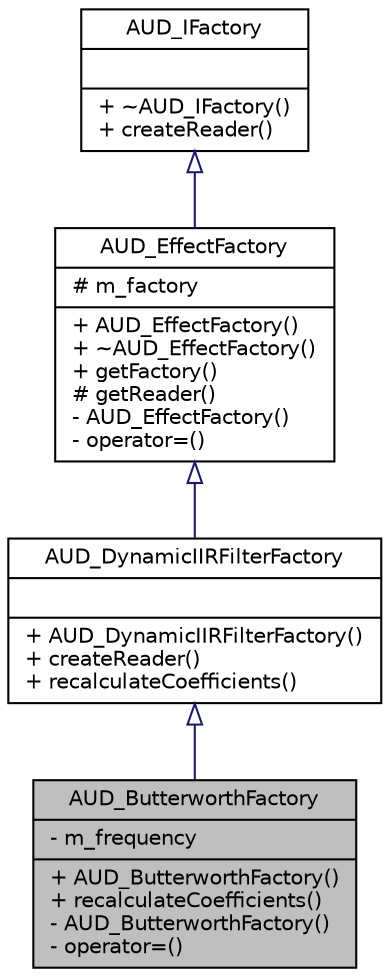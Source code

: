 digraph G
{
  edge [fontname="Helvetica",fontsize="10",labelfontname="Helvetica",labelfontsize="10"];
  node [fontname="Helvetica",fontsize="10",shape=record];
  Node1 [label="{AUD_ButterworthFactory\n|- m_frequency\l|+ AUD_ButterworthFactory()\l+ recalculateCoefficients()\l- AUD_ButterworthFactory()\l- operator=()\l}",height=0.2,width=0.4,color="black", fillcolor="grey75", style="filled" fontcolor="black"];
  Node2 -> Node1 [dir=back,color="midnightblue",fontsize="10",style="solid",arrowtail="empty",fontname="Helvetica"];
  Node2 [label="{AUD_DynamicIIRFilterFactory\n||+ AUD_DynamicIIRFilterFactory()\l+ createReader()\l+ recalculateCoefficients()\l}",height=0.2,width=0.4,color="black", fillcolor="white", style="filled",URL="$d5/da7/classAUD__DynamicIIRFilterFactory.html"];
  Node3 -> Node2 [dir=back,color="midnightblue",fontsize="10",style="solid",arrowtail="empty",fontname="Helvetica"];
  Node3 [label="{AUD_EffectFactory\n|# m_factory\l|+ AUD_EffectFactory()\l+ ~AUD_EffectFactory()\l+ getFactory()\l# getReader()\l- AUD_EffectFactory()\l- operator=()\l}",height=0.2,width=0.4,color="black", fillcolor="white", style="filled",URL="$db/d5e/classAUD__EffectFactory.html"];
  Node4 -> Node3 [dir=back,color="midnightblue",fontsize="10",style="solid",arrowtail="empty",fontname="Helvetica"];
  Node4 [label="{AUD_IFactory\n||+ ~AUD_IFactory()\l+ createReader()\l}",height=0.2,width=0.4,color="black", fillcolor="white", style="filled",URL="$db/d97/classAUD__IFactory.html"];
}
